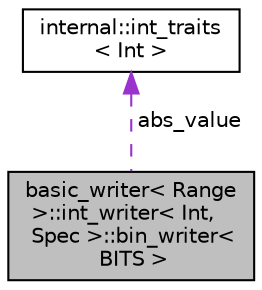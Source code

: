 digraph "basic_writer&lt; Range &gt;::int_writer&lt; Int, Spec &gt;::bin_writer&lt; BITS &gt;"
{
  edge [fontname="Helvetica",fontsize="10",labelfontname="Helvetica",labelfontsize="10"];
  node [fontname="Helvetica",fontsize="10",shape=record];
  Node1 [label="basic_writer\< Range\l \>::int_writer\< Int,\l Spec \>::bin_writer\<\l BITS \>",height=0.2,width=0.4,color="black", fillcolor="grey75", style="filled" fontcolor="black"];
  Node2 -> Node1 [dir="back",color="darkorchid3",fontsize="10",style="dashed",label=" abs_value" ,fontname="Helvetica"];
  Node2 [label="internal::int_traits\l\< Int \>",height=0.2,width=0.4,color="black", fillcolor="white", style="filled",URL="$structinternal_1_1int__traits.html"];
}
